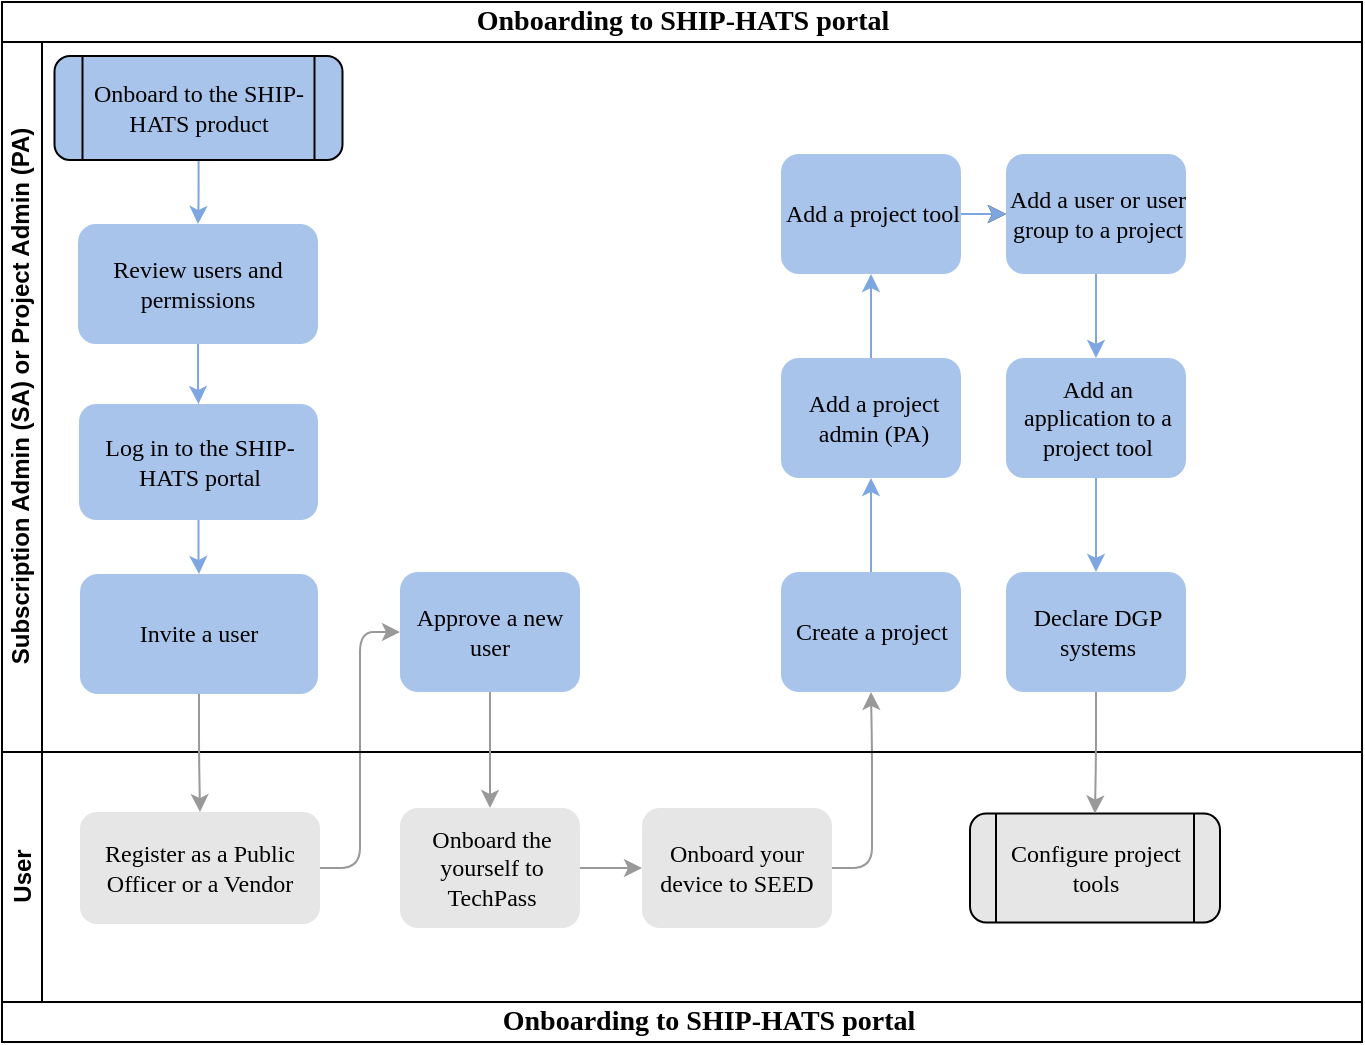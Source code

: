 <mxfile version="19.0.3" type="device"><diagram name="onboarding-to-portal" id="aSGotrHutwp_zWuaQlem"><mxGraphModel dx="786" dy="528" grid="0" gridSize="10" guides="1" tooltips="1" connect="1" arrows="1" fold="1" page="1" pageScale="1" pageWidth="1100" pageHeight="850" background="none" math="0" shadow="0"><root><mxCell id="5DZWeC8u5XHzl4ulP6Zw-0"/><mxCell id="5DZWeC8u5XHzl4ulP6Zw-1" parent="5DZWeC8u5XHzl4ulP6Zw-0"/><mxCell id="5DZWeC8u5XHzl4ulP6Zw-2" value="&lt;font style=&quot;font-size: 14px;&quot;&gt;Onboarding to SHIP-HATS portal&lt;/font&gt;" style="swimlane;html=1;childLayout=stackLayout;horizontal=1;startSize=20;horizontalStack=0;rounded=0;shadow=0;labelBackgroundColor=none;strokeWidth=1;fontFamily=Verdana;fontSize=8;align=center;strokeColor=#000000;" parent="5DZWeC8u5XHzl4ulP6Zw-1" vertex="1"><mxGeometry x="180" y="80" width="680" height="520" as="geometry"><mxRectangle x="180" y="80" width="285" height="20" as="alternateBounds"/></mxGeometry></mxCell><mxCell id="5DZWeC8u5XHzl4ulP6Zw-4" style="edgeStyle=orthogonalEdgeStyle;rounded=1;orthogonalLoop=1;jettySize=auto;html=1;entryX=0;entryY=0.5;entryDx=0;entryDy=0;fontFamily=Verdana;fontSize=8;strokeColor=#999999;fillColor=#B3B3B3;" parent="5DZWeC8u5XHzl4ulP6Zw-2" source="5DZWeC8u5XHzl4ulP6Zw-25" target="5DZWeC8u5XHzl4ulP6Zw-19" edge="1"><mxGeometry relative="1" as="geometry"/></mxCell><mxCell id="5DZWeC8u5XHzl4ulP6Zw-6" style="edgeStyle=orthogonalEdgeStyle;rounded=1;orthogonalLoop=1;jettySize=auto;html=1;entryX=0.5;entryY=1;entryDx=0;entryDy=0;fontFamily=Verdana;fontSize=8;exitX=1;exitY=0.5;exitDx=0;exitDy=0;strokeColor=#999999;fillColor=#B3B3B3;" parent="5DZWeC8u5XHzl4ulP6Zw-2" source="Re6kIpk6561P3j2RohtO-1" target="5DZWeC8u5XHzl4ulP6Zw-20" edge="1"><mxGeometry relative="1" as="geometry"/></mxCell><mxCell id="5DZWeC8u5XHzl4ulP6Zw-9" value="Subscription Admin (SA) or Project Admin (PA)" style="swimlane;html=1;startSize=20;horizontal=0;strokeColor=#000000;" parent="5DZWeC8u5XHzl4ulP6Zw-2" vertex="1"><mxGeometry y="20" width="680" height="355" as="geometry"><mxRectangle y="20" width="680" height="20" as="alternateBounds"/></mxGeometry></mxCell><mxCell id="5DZWeC8u5XHzl4ulP6Zw-10" value="" style="edgeStyle=orthogonalEdgeStyle;rounded=1;orthogonalLoop=1;jettySize=auto;html=1;fontSize=8;entryX=0.5;entryY=0;entryDx=0;entryDy=0;strokeColor=#7EA6E0;fillColor=#7EA6E0;" parent="5DZWeC8u5XHzl4ulP6Zw-9" source="5DZWeC8u5XHzl4ulP6Zw-11" target="IC0FXTJAfZ3Ny75G51UI-0" edge="1"><mxGeometry relative="1" as="geometry"><mxPoint x="90" y="104" as="targetPoint"/></mxGeometry></mxCell><mxCell id="5DZWeC8u5XHzl4ulP6Zw-11" value="&lt;font style=&quot;font-size: 12px;&quot;&gt;Review users and permissions&lt;/font&gt;" style="rounded=1;whiteSpace=wrap;html=1;shadow=0;labelBackgroundColor=none;strokeWidth=1;fontFamily=Verdana;fontSize=8;align=center;fillColor=#A9C4EB;strokeColor=none;" parent="5DZWeC8u5XHzl4ulP6Zw-9" vertex="1"><mxGeometry x="38" y="91" width="120" height="60" as="geometry"/></mxCell><mxCell id="5DZWeC8u5XHzl4ulP6Zw-18" value="&lt;font style=&quot;font-size: 12px;&quot;&gt;Invite a user&lt;/font&gt;" style="rounded=1;whiteSpace=wrap;html=1;fontFamily=Verdana;fontSize=8;fillColor=#A9C4EB;strokeColor=none;" parent="5DZWeC8u5XHzl4ulP6Zw-9" vertex="1"><mxGeometry x="39" y="266" width="119" height="60" as="geometry"/></mxCell><mxCell id="5DZWeC8u5XHzl4ulP6Zw-19" value="&lt;font style=&quot;font-size: 12px;&quot;&gt;Approve a new user&lt;/font&gt;" style="rounded=1;whiteSpace=wrap;html=1;fontFamily=Verdana;fontSize=8;align=center;fillColor=#A9C4EB;strokeColor=none;" parent="5DZWeC8u5XHzl4ulP6Zw-9" vertex="1"><mxGeometry x="199" y="265" width="90" height="60" as="geometry"/></mxCell><mxCell id="IC0FXTJAfZ3Ny75G51UI-8" value="" style="edgeStyle=orthogonalEdgeStyle;rounded=1;orthogonalLoop=1;jettySize=auto;html=1;fontFamily=Verdana;fontSize=10;strokeColor=#7EA6E0;fillColor=#7EA6E0;" parent="5DZWeC8u5XHzl4ulP6Zw-9" source="5DZWeC8u5XHzl4ulP6Zw-20" target="5DZWeC8u5XHzl4ulP6Zw-22" edge="1"><mxGeometry relative="1" as="geometry"/></mxCell><mxCell id="5DZWeC8u5XHzl4ulP6Zw-20" value="&lt;font style=&quot;font-size: 12px;&quot;&gt;Create a project&lt;/font&gt;" style="rounded=1;whiteSpace=wrap;html=1;fontFamily=Verdana;fontSize=8;fillColor=#A9C4EB;strokeColor=none;" parent="5DZWeC8u5XHzl4ulP6Zw-9" vertex="1"><mxGeometry x="389.5" y="265" width="90" height="60" as="geometry"/></mxCell><mxCell id="IC0FXTJAfZ3Ny75G51UI-9" value="" style="edgeStyle=orthogonalEdgeStyle;rounded=1;orthogonalLoop=1;jettySize=auto;html=1;fontFamily=Verdana;fontSize=8;strokeColor=#7EA6E0;fillColor=#7EA6E0;" parent="5DZWeC8u5XHzl4ulP6Zw-9" source="5DZWeC8u5XHzl4ulP6Zw-22" target="IC0FXTJAfZ3Ny75G51UI-3" edge="1"><mxGeometry relative="1" as="geometry"/></mxCell><mxCell id="5DZWeC8u5XHzl4ulP6Zw-22" value="&lt;div style=&quot;text-align: center;&quot;&gt;&lt;span style=&quot;background-color: initial;&quot;&gt;&lt;font style=&quot;font-size: 12px;&quot;&gt;Add a project admin (PA)&lt;/font&gt;&lt;/span&gt;&lt;/div&gt;&lt;div style=&quot;&quot;&gt;&lt;/div&gt;" style="rounded=1;whiteSpace=wrap;html=1;fontFamily=Verdana;fontSize=8;align=left;fillColor=#A9C4EB;strokeColor=none;" parent="5DZWeC8u5XHzl4ulP6Zw-9" vertex="1"><mxGeometry x="389.5" y="158" width="90" height="60" as="geometry"/></mxCell><mxCell id="IC0FXTJAfZ3Ny75G51UI-1" value="" style="edgeStyle=orthogonalEdgeStyle;rounded=1;orthogonalLoop=1;jettySize=auto;html=1;fontFamily=Verdana;fontSize=8;strokeColor=#7EA6E0;fillColor=#7EA6E0;" parent="5DZWeC8u5XHzl4ulP6Zw-9" source="IC0FXTJAfZ3Ny75G51UI-0" target="5DZWeC8u5XHzl4ulP6Zw-18" edge="1"><mxGeometry relative="1" as="geometry"/></mxCell><mxCell id="IC0FXTJAfZ3Ny75G51UI-0" value="&lt;font style=&quot;font-size: 12px;&quot;&gt;Log in to the SHIP-HATS portal&lt;/font&gt;" style="rounded=1;whiteSpace=wrap;html=1;fontFamily=Verdana;fontSize=8;fillColor=#A9C4EB;strokeColor=none;" parent="5DZWeC8u5XHzl4ulP6Zw-9" vertex="1"><mxGeometry x="38.5" y="181" width="119.5" height="58" as="geometry"/></mxCell><mxCell id="IC0FXTJAfZ3Ny75G51UI-13" value="" style="edgeStyle=orthogonalEdgeStyle;rounded=1;orthogonalLoop=1;jettySize=auto;html=1;fontFamily=Verdana;fontSize=10;strokeColor=#7EA6E0;fillColor=#7EA6E0;" parent="5DZWeC8u5XHzl4ulP6Zw-9" source="IC0FXTJAfZ3Ny75G51UI-5" target="IC0FXTJAfZ3Ny75G51UI-7" edge="1"><mxGeometry relative="1" as="geometry"/></mxCell><mxCell id="IC0FXTJAfZ3Ny75G51UI-5" value="&lt;div style=&quot;text-align: center;&quot;&gt;&lt;font style=&quot;font-size: 12px;&quot;&gt;Add an application to a project tool&lt;/font&gt;&lt;br&gt;&lt;/div&gt;&lt;div style=&quot;&quot;&gt;&lt;/div&gt;" style="rounded=1;whiteSpace=wrap;html=1;fontFamily=Verdana;fontSize=8;align=left;fillColor=#A9C4EB;strokeColor=none;" parent="5DZWeC8u5XHzl4ulP6Zw-9" vertex="1"><mxGeometry x="502" y="158" width="90" height="60" as="geometry"/></mxCell><mxCell id="IC0FXTJAfZ3Ny75G51UI-12" value="" style="edgeStyle=orthogonalEdgeStyle;rounded=1;orthogonalLoop=1;jettySize=auto;html=1;fontFamily=Verdana;fontSize=10;strokeColor=#7EA6E0;fillColor=#7EA6E0;" parent="5DZWeC8u5XHzl4ulP6Zw-9" source="IC0FXTJAfZ3Ny75G51UI-4" target="IC0FXTJAfZ3Ny75G51UI-5" edge="1"><mxGeometry relative="1" as="geometry"/></mxCell><mxCell id="IC0FXTJAfZ3Ny75G51UI-4" value="&lt;div style=&quot;text-align: center;&quot;&gt;&lt;span style=&quot;background-color: initial;&quot;&gt;&lt;font style=&quot;font-size: 12px;&quot;&gt;Add a user or user group to a project&lt;/font&gt;&lt;/span&gt;&lt;/div&gt;&lt;div style=&quot;&quot;&gt;&lt;/div&gt;" style="rounded=1;whiteSpace=wrap;html=1;fontFamily=Verdana;fontSize=8;align=left;fillColor=#A9C4EB;strokeColor=none;" parent="5DZWeC8u5XHzl4ulP6Zw-9" vertex="1"><mxGeometry x="502" y="56" width="90" height="60" as="geometry"/></mxCell><mxCell id="IC0FXTJAfZ3Ny75G51UI-11" value="" style="edgeStyle=orthogonalEdgeStyle;rounded=1;orthogonalLoop=1;jettySize=auto;html=1;fontFamily=Verdana;fontSize=10;entryX=0;entryY=0.5;entryDx=0;entryDy=0;" parent="5DZWeC8u5XHzl4ulP6Zw-9" source="IC0FXTJAfZ3Ny75G51UI-3" target="IC0FXTJAfZ3Ny75G51UI-4" edge="1"><mxGeometry relative="1" as="geometry"><mxPoint x="482.5" y="88" as="targetPoint"/></mxGeometry></mxCell><mxCell id="xECmew-AcDUazepmMb3t-0" value="" style="edgeStyle=orthogonalEdgeStyle;rounded=0;orthogonalLoop=1;jettySize=auto;html=1;fontSize=12;strokeColor=#7EA6E0;fillColor=#7EA6E0;" parent="5DZWeC8u5XHzl4ulP6Zw-9" source="IC0FXTJAfZ3Ny75G51UI-3" target="IC0FXTJAfZ3Ny75G51UI-4" edge="1"><mxGeometry relative="1" as="geometry"/></mxCell><mxCell id="IC0FXTJAfZ3Ny75G51UI-3" value="&lt;div style=&quot;text-align: center;&quot;&gt;&lt;span style=&quot;background-color: initial;&quot;&gt;&lt;font style=&quot;font-size: 12px;&quot;&gt;Add a project tool&lt;/font&gt;&lt;/span&gt;&lt;/div&gt;&lt;div style=&quot;&quot;&gt;&lt;/div&gt;" style="rounded=1;whiteSpace=wrap;html=1;fontFamily=Verdana;fontSize=8;align=left;fillColor=#A9C4EB;strokeColor=none;" parent="5DZWeC8u5XHzl4ulP6Zw-9" vertex="1"><mxGeometry x="389.5" y="56" width="90" height="60" as="geometry"/></mxCell><mxCell id="IC0FXTJAfZ3Ny75G51UI-7" value="&lt;div style=&quot;text-align: center;&quot;&gt;&lt;font style=&quot;font-size: 12px;&quot;&gt;Declare DGP systems&lt;/font&gt;&lt;br&gt;&lt;/div&gt;&lt;div style=&quot;&quot;&gt;&lt;/div&gt;" style="rounded=1;whiteSpace=wrap;html=1;fontFamily=Verdana;fontSize=8;align=left;fillColor=#A9C4EB;strokeColor=none;" parent="5DZWeC8u5XHzl4ulP6Zw-9" vertex="1"><mxGeometry x="502" y="265" width="90" height="60" as="geometry"/></mxCell><mxCell id="wSceNjwVVu2S7pYWaYia-12" value="" style="edgeStyle=orthogonalEdgeStyle;rounded=1;orthogonalLoop=1;jettySize=auto;html=1;fontFamily=Verdana;fontSize=12;strokeColor=#7EA6E0;" edge="1" parent="5DZWeC8u5XHzl4ulP6Zw-9" source="wSceNjwVVu2S7pYWaYia-4" target="5DZWeC8u5XHzl4ulP6Zw-11"><mxGeometry relative="1" as="geometry"/></mxCell><mxCell id="wSceNjwVVu2S7pYWaYia-4" value="Onboard to the SHIP-HATS product" style="shape=process;whiteSpace=wrap;html=1;backgroundOutline=1;fontFamily=Verdana;fontSize=12;fillColor=#A9C4EB;rounded=1;" vertex="1" parent="5DZWeC8u5XHzl4ulP6Zw-9"><mxGeometry x="26.25" y="7" width="144" height="52" as="geometry"/></mxCell><mxCell id="5DZWeC8u5XHzl4ulP6Zw-24" value="User" style="swimlane;html=1;startSize=20;horizontal=0;strokeColor=#000000;" parent="5DZWeC8u5XHzl4ulP6Zw-2" vertex="1"><mxGeometry y="375" width="680" height="125" as="geometry"/></mxCell><mxCell id="5DZWeC8u5XHzl4ulP6Zw-25" value="&lt;font style=&quot;font-size: 12px;&quot;&gt;Register as a Public Officer or a Vendor&lt;/font&gt;" style="rounded=1;whiteSpace=wrap;html=1;fontFamily=Verdana;fontSize=8;strokeColor=none;fillColor=#E6E6E6;" parent="5DZWeC8u5XHzl4ulP6Zw-24" vertex="1"><mxGeometry x="39" y="30" width="120" height="56" as="geometry"/></mxCell><mxCell id="Re6kIpk6561P3j2RohtO-2" value="" style="edgeStyle=orthogonalEdgeStyle;rounded=1;orthogonalLoop=1;jettySize=auto;html=1;fontFamily=Verdana;fontSize=8;strokeColor=#999999;fillColor=#999999;" parent="5DZWeC8u5XHzl4ulP6Zw-24" source="5DZWeC8u5XHzl4ulP6Zw-26" target="Re6kIpk6561P3j2RohtO-1" edge="1"><mxGeometry relative="1" as="geometry"/></mxCell><mxCell id="5DZWeC8u5XHzl4ulP6Zw-26" value="&lt;div style=&quot;text-align: center;&quot;&gt;&lt;span style=&quot;background-color: initial;&quot;&gt;&lt;font style=&quot;font-size: 12px;&quot;&gt;Onboard the yourself to TechPass&lt;/font&gt;&lt;/span&gt;&lt;/div&gt;" style="rounded=1;whiteSpace=wrap;html=1;fontSize=8;fontFamily=Verdana;align=left;strokeColor=none;fillColor=#E6E6E6;" parent="5DZWeC8u5XHzl4ulP6Zw-24" vertex="1"><mxGeometry x="199" y="28" width="90" height="60" as="geometry"/></mxCell><mxCell id="Re6kIpk6561P3j2RohtO-1" value="&lt;span style=&quot;&quot;&gt;&lt;font style=&quot;font-size: 12px;&quot;&gt;Onboard your device to SEED&lt;/font&gt;&lt;/span&gt;" style="rounded=1;whiteSpace=wrap;html=1;fontSize=8;fontFamily=Verdana;align=center;strokeColor=none;fillColor=#E6E6E6;" parent="5DZWeC8u5XHzl4ulP6Zw-24" vertex="1"><mxGeometry x="320" y="28" width="95" height="60" as="geometry"/></mxCell><mxCell id="wSceNjwVVu2S7pYWaYia-10" value="Configure project tools" style="shape=process;whiteSpace=wrap;html=1;backgroundOutline=1;fontFamily=Verdana;fontSize=12;fillColor=#E6E6E6;rounded=1;" vertex="1" parent="5DZWeC8u5XHzl4ulP6Zw-24"><mxGeometry x="484" y="30.75" width="125" height="54.5" as="geometry"/></mxCell><mxCell id="IC0FXTJAfZ3Ny75G51UI-2" style="edgeStyle=orthogonalEdgeStyle;rounded=1;orthogonalLoop=1;jettySize=auto;html=1;fontFamily=Verdana;fontSize=10;strokeColor=#999999;fillColor=#B3B3B3;" parent="5DZWeC8u5XHzl4ulP6Zw-2" source="5DZWeC8u5XHzl4ulP6Zw-18" target="5DZWeC8u5XHzl4ulP6Zw-25" edge="1"><mxGeometry relative="1" as="geometry"/></mxCell><mxCell id="xECmew-AcDUazepmMb3t-1" style="edgeStyle=orthogonalEdgeStyle;rounded=0;orthogonalLoop=1;jettySize=auto;html=1;entryX=0.5;entryY=0;entryDx=0;entryDy=0;fontFamily=Helvetica;fontSize=14;strokeColor=#999999;fillColor=#999999;" parent="5DZWeC8u5XHzl4ulP6Zw-2" source="5DZWeC8u5XHzl4ulP6Zw-19" target="5DZWeC8u5XHzl4ulP6Zw-26" edge="1"><mxGeometry relative="1" as="geometry"/></mxCell><mxCell id="wSceNjwVVu2S7pYWaYia-11" value="" style="edgeStyle=orthogonalEdgeStyle;rounded=1;orthogonalLoop=1;jettySize=auto;html=1;fontFamily=Verdana;fontSize=12;strokeColor=#999999;" edge="1" parent="5DZWeC8u5XHzl4ulP6Zw-2" source="IC0FXTJAfZ3Ny75G51UI-7" target="wSceNjwVVu2S7pYWaYia-10"><mxGeometry relative="1" as="geometry"/></mxCell><mxCell id="Re6kIpk6561P3j2RohtO-0" value="&lt;span style=&quot;font-weight: 700;&quot;&gt;&lt;font style=&quot;font-size: 14px;&quot;&gt;Onboarding to SHIP-HATS portal&lt;/font&gt;&lt;/span&gt;" style="text;html=1;align=center;verticalAlign=middle;resizable=0;points=[];autosize=1;strokeColor=none;fillColor=none;fontSize=10;fontFamily=Verdana;" parent="5DZWeC8u5XHzl4ulP6Zw-1" vertex="1"><mxGeometry x="399" y="581" width="268" height="18" as="geometry"/></mxCell></root></mxGraphModel></diagram></mxfile>